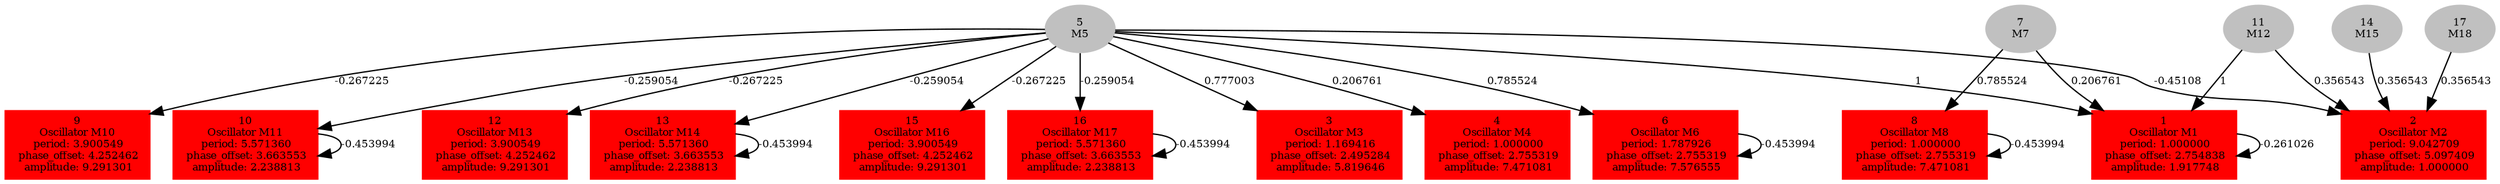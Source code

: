  digraph g{ forcelabels=true;
1 [label=<1<BR />Oscillator M1<BR /> period: 1.000000<BR /> phase_offset: 2.754838<BR /> amplitude: 1.917748>, shape=box,color=red,style=filled,fontsize=8];2 [label=<2<BR />Oscillator M2<BR /> period: 9.042709<BR /> phase_offset: 5.097409<BR /> amplitude: 1.000000>, shape=box,color=red,style=filled,fontsize=8];3 [label=<3<BR />Oscillator M3<BR /> period: 1.169416<BR /> phase_offset: 2.495284<BR /> amplitude: 5.819646>, shape=box,color=red,style=filled,fontsize=8];4 [label=<4<BR />Oscillator M4<BR /> period: 1.000000<BR /> phase_offset: 2.755319<BR /> amplitude: 7.471081>, shape=box,color=red,style=filled,fontsize=8];5[label=<5<BR/>M5>,color="grey",style=filled,fontsize=8];
6 [label=<6<BR />Oscillator M6<BR /> period: 1.787926<BR /> phase_offset: 2.755319<BR /> amplitude: 7.576555>, shape=box,color=red,style=filled,fontsize=8];7[label=<7<BR/>M7>,color="grey",style=filled,fontsize=8];
8 [label=<8<BR />Oscillator M8<BR /> period: 1.000000<BR /> phase_offset: 2.755319<BR /> amplitude: 7.471081>, shape=box,color=red,style=filled,fontsize=8];9 [label=<9<BR />Oscillator M10<BR /> period: 3.900549<BR /> phase_offset: 4.252462<BR /> amplitude: 9.291301>, shape=box,color=red,style=filled,fontsize=8];10 [label=<10<BR />Oscillator M11<BR /> period: 5.571360<BR /> phase_offset: 3.663553<BR /> amplitude: 2.238813>, shape=box,color=red,style=filled,fontsize=8];11[label=<11<BR/>M12>,color="grey",style=filled,fontsize=8];
12 [label=<12<BR />Oscillator M13<BR /> period: 3.900549<BR /> phase_offset: 4.252462<BR /> amplitude: 9.291301>, shape=box,color=red,style=filled,fontsize=8];13 [label=<13<BR />Oscillator M14<BR /> period: 5.571360<BR /> phase_offset: 3.663553<BR /> amplitude: 2.238813>, shape=box,color=red,style=filled,fontsize=8];14[label=<14<BR/>M15>,color="grey",style=filled,fontsize=8];
15 [label=<15<BR />Oscillator M16<BR /> period: 3.900549<BR /> phase_offset: 4.252462<BR /> amplitude: 9.291301>, shape=box,color=red,style=filled,fontsize=8];16 [label=<16<BR />Oscillator M17<BR /> period: 5.571360<BR /> phase_offset: 3.663553<BR /> amplitude: 2.238813>, shape=box,color=red,style=filled,fontsize=8];17[label=<17<BR/>M18>,color="grey",style=filled,fontsize=8];
1 -> 1[label="-0.261026 ",fontsize="8"];
5 -> 1[label="1 ",fontsize="8"];
5 -> 2[label="-0.45108 ",fontsize="8"];
5 -> 3[label="0.777003 ",fontsize="8"];
5 -> 4[label="0.206761 ",fontsize="8"];
5 -> 6[label="0.785524 ",fontsize="8"];
5 -> 9[label="-0.267225 ",fontsize="8"];
5 -> 10[label="-0.259054 ",fontsize="8"];
5 -> 12[label="-0.267225 ",fontsize="8"];
5 -> 13[label="-0.259054 ",fontsize="8"];
5 -> 15[label="-0.267225 ",fontsize="8"];
5 -> 16[label="-0.259054 ",fontsize="8"];
6 -> 6[label="-0.453994 ",fontsize="8"];
7 -> 1[label="0.206761 ",fontsize="8"];
7 -> 8[label="0.785524 ",fontsize="8"];
8 -> 8[label="-0.453994 ",fontsize="8"];
10 -> 10[label="-0.453994 ",fontsize="8"];
11 -> 1[label="1 ",fontsize="8"];
11 -> 2[label="0.356543 ",fontsize="8"];
13 -> 13[label="-0.453994 ",fontsize="8"];
14 -> 2[label="0.356543 ",fontsize="8"];
16 -> 16[label="-0.453994 ",fontsize="8"];
17 -> 2[label="0.356543 ",fontsize="8"];
 }
